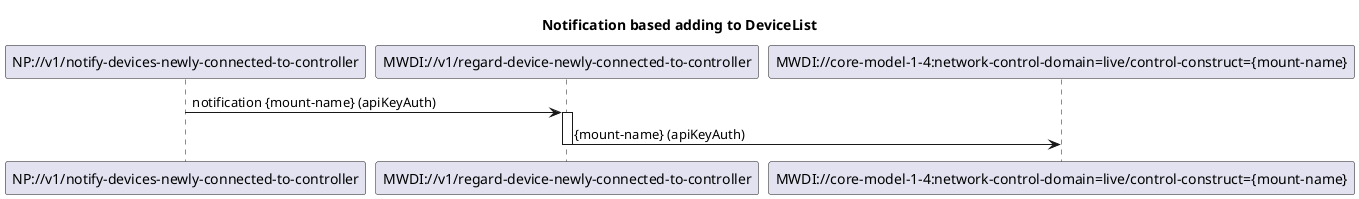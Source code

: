 @startuml 020_NotificationBasedDeviceListSyncAdd
skinparam responseMessageBelowArrow true

title  Notification based adding to DeviceList

participant "NP://v1/notify-devices-newly-connected-to-controller" as subscription
participant "MWDI://v1/regard-device-newly-connected-to-controller" as regardNewDevice
participant "MWDI://core-model-1-4:network-control-domain=live/control-construct={mount-name}" as liveControlConstruct

subscription -> regardNewDevice: notification {mount-name} (apiKeyAuth)
activate regardNewDevice

regardNewDevice -> liveControlConstruct: {mount-name} (apiKeyAuth)
deactivate regardNewDevice

@enduml